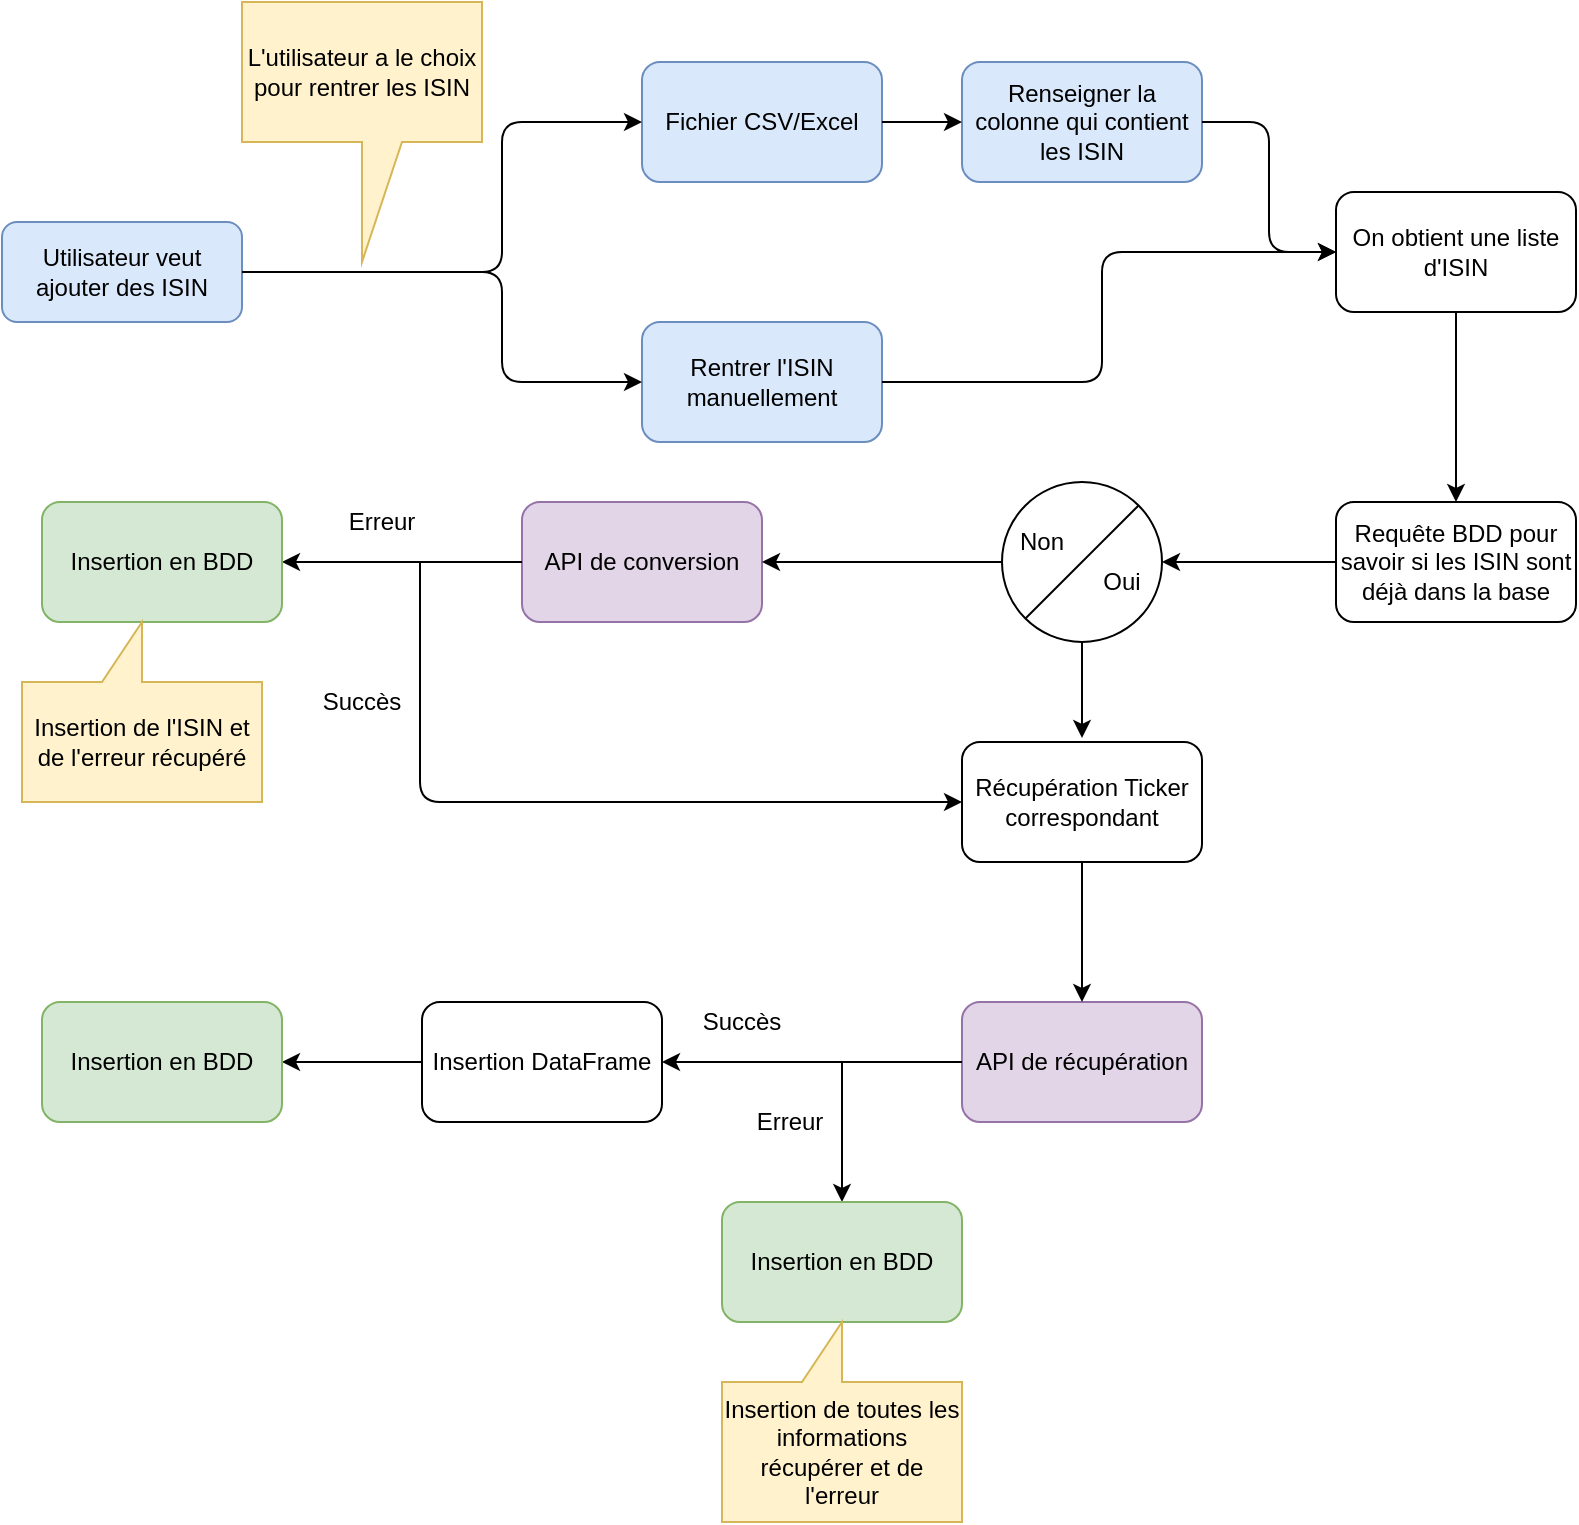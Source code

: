 <mxfile version="14.7.0" type="github">
  <diagram id="prtHgNgQTEPvFCAcTncT" name="Page-1">
    <mxGraphModel dx="1303" dy="782" grid="1" gridSize="10" guides="1" tooltips="1" connect="1" arrows="1" fold="1" page="1" pageScale="1" pageWidth="827" pageHeight="1169" math="0" shadow="0">
      <root>
        <mxCell id="0" />
        <mxCell id="1" parent="0" />
        <mxCell id="YVbUkWCJSeZDs-9zs_kf-1" value="Utilisateur veut ajouter des ISIN" style="rounded=1;whiteSpace=wrap;html=1;fillColor=#dae8fc;strokeColor=#6c8ebf;" vertex="1" parent="1">
          <mxGeometry x="40" y="110" width="120" height="50" as="geometry" />
        </mxCell>
        <mxCell id="YVbUkWCJSeZDs-9zs_kf-2" value="Fichier CSV/Excel" style="rounded=1;whiteSpace=wrap;html=1;fillColor=#dae8fc;strokeColor=#6c8ebf;" vertex="1" parent="1">
          <mxGeometry x="360" y="30" width="120" height="60" as="geometry" />
        </mxCell>
        <mxCell id="YVbUkWCJSeZDs-9zs_kf-3" value="Rentrer l&#39;ISIN manuellement" style="rounded=1;whiteSpace=wrap;html=1;fillColor=#dae8fc;strokeColor=#6c8ebf;" vertex="1" parent="1">
          <mxGeometry x="360" y="160" width="120" height="60" as="geometry" />
        </mxCell>
        <mxCell id="YVbUkWCJSeZDs-9zs_kf-5" value="" style="edgeStyle=elbowEdgeStyle;elbow=horizontal;endArrow=classic;html=1;exitX=1;exitY=0.5;exitDx=0;exitDy=0;entryX=0;entryY=0.5;entryDx=0;entryDy=0;" edge="1" parent="1" source="YVbUkWCJSeZDs-9zs_kf-1" target="YVbUkWCJSeZDs-9zs_kf-2">
          <mxGeometry width="50" height="50" relative="1" as="geometry">
            <mxPoint x="380" y="260" as="sourcePoint" />
            <mxPoint x="430" y="210" as="targetPoint" />
            <Array as="points">
              <mxPoint x="290" y="148" />
              <mxPoint x="290" y="80" />
            </Array>
          </mxGeometry>
        </mxCell>
        <mxCell id="YVbUkWCJSeZDs-9zs_kf-6" value="" style="edgeStyle=elbowEdgeStyle;elbow=horizontal;endArrow=classic;html=1;exitX=1;exitY=0.5;exitDx=0;exitDy=0;entryX=0;entryY=0.5;entryDx=0;entryDy=0;" edge="1" parent="1" source="YVbUkWCJSeZDs-9zs_kf-1" target="YVbUkWCJSeZDs-9zs_kf-3">
          <mxGeometry width="50" height="50" relative="1" as="geometry">
            <mxPoint x="380" y="260" as="sourcePoint" />
            <mxPoint x="430" y="210" as="targetPoint" />
            <Array as="points">
              <mxPoint x="290" y="170" />
            </Array>
          </mxGeometry>
        </mxCell>
        <mxCell id="YVbUkWCJSeZDs-9zs_kf-7" value="L&#39;utilisateur a le choix pour rentrer les ISIN" style="shape=callout;whiteSpace=wrap;html=1;perimeter=calloutPerimeter;size=60;position=0.5;fillColor=#fff2cc;strokeColor=#d6b656;" vertex="1" parent="1">
          <mxGeometry x="160" width="120" height="130" as="geometry" />
        </mxCell>
        <mxCell id="YVbUkWCJSeZDs-9zs_kf-8" value="On obtient une liste d&#39;ISIN" style="rounded=1;whiteSpace=wrap;html=1;" vertex="1" parent="1">
          <mxGeometry x="707" y="95" width="120" height="60" as="geometry" />
        </mxCell>
        <mxCell id="YVbUkWCJSeZDs-9zs_kf-9" value="Renseigner la colonne qui contient les ISIN" style="rounded=1;whiteSpace=wrap;html=1;fillColor=#dae8fc;strokeColor=#6c8ebf;" vertex="1" parent="1">
          <mxGeometry x="520" y="30" width="120" height="60" as="geometry" />
        </mxCell>
        <mxCell id="YVbUkWCJSeZDs-9zs_kf-11" value="" style="edgeStyle=segmentEdgeStyle;endArrow=classic;html=1;exitX=1;exitY=0.5;exitDx=0;exitDy=0;" edge="1" parent="1" source="YVbUkWCJSeZDs-9zs_kf-2">
          <mxGeometry width="50" height="50" relative="1" as="geometry">
            <mxPoint x="490" y="60" as="sourcePoint" />
            <mxPoint x="520" y="60" as="targetPoint" />
          </mxGeometry>
        </mxCell>
        <mxCell id="YVbUkWCJSeZDs-9zs_kf-12" value="" style="edgeStyle=elbowEdgeStyle;elbow=horizontal;endArrow=classic;html=1;entryX=0;entryY=0.5;entryDx=0;entryDy=0;exitX=1;exitY=0.5;exitDx=0;exitDy=0;" edge="1" parent="1" source="YVbUkWCJSeZDs-9zs_kf-3" target="YVbUkWCJSeZDs-9zs_kf-8">
          <mxGeometry width="50" height="50" relative="1" as="geometry">
            <mxPoint x="410" y="230" as="sourcePoint" />
            <mxPoint x="460" y="180" as="targetPoint" />
            <Array as="points">
              <mxPoint x="590" y="200" />
            </Array>
          </mxGeometry>
        </mxCell>
        <mxCell id="YVbUkWCJSeZDs-9zs_kf-13" value="" style="edgeStyle=elbowEdgeStyle;elbow=horizontal;endArrow=classic;html=1;exitX=1;exitY=0.5;exitDx=0;exitDy=0;entryX=0;entryY=0.5;entryDx=0;entryDy=0;" edge="1" parent="1" source="YVbUkWCJSeZDs-9zs_kf-9" target="YVbUkWCJSeZDs-9zs_kf-8">
          <mxGeometry width="50" height="50" relative="1" as="geometry">
            <mxPoint x="410" y="230" as="sourcePoint" />
            <mxPoint x="460" y="180" as="targetPoint" />
          </mxGeometry>
        </mxCell>
        <mxCell id="YVbUkWCJSeZDs-9zs_kf-16" value="Requête BDD pour savoir si les ISIN sont déjà dans la base" style="rounded=1;whiteSpace=wrap;html=1;" vertex="1" parent="1">
          <mxGeometry x="707" y="250" width="120" height="60" as="geometry" />
        </mxCell>
        <mxCell id="YVbUkWCJSeZDs-9zs_kf-17" value="" style="endArrow=classic;html=1;exitX=0.5;exitY=1;exitDx=0;exitDy=0;entryX=0.5;entryY=0;entryDx=0;entryDy=0;" edge="1" parent="1" source="YVbUkWCJSeZDs-9zs_kf-8" target="YVbUkWCJSeZDs-9zs_kf-16">
          <mxGeometry width="50" height="50" relative="1" as="geometry">
            <mxPoint x="410" y="210" as="sourcePoint" />
            <mxPoint x="460" y="160" as="targetPoint" />
          </mxGeometry>
        </mxCell>
        <mxCell id="YVbUkWCJSeZDs-9zs_kf-18" value="" style="shape=lineEllipse;perimeter=ellipsePerimeter;whiteSpace=wrap;html=1;backgroundOutline=1;rotation=-45;" vertex="1" parent="1">
          <mxGeometry x="540" y="240" width="80" height="80" as="geometry" />
        </mxCell>
        <mxCell id="YVbUkWCJSeZDs-9zs_kf-20" value="Non" style="text;html=1;strokeColor=none;fillColor=none;align=center;verticalAlign=middle;whiteSpace=wrap;rounded=0;" vertex="1" parent="1">
          <mxGeometry x="540" y="260" width="40" height="20" as="geometry" />
        </mxCell>
        <mxCell id="YVbUkWCJSeZDs-9zs_kf-21" value="Oui" style="text;html=1;align=center;verticalAlign=middle;whiteSpace=wrap;rounded=0;" vertex="1" parent="1">
          <mxGeometry x="580" y="280" width="40" height="20" as="geometry" />
        </mxCell>
        <mxCell id="YVbUkWCJSeZDs-9zs_kf-23" value="" style="endArrow=classic;html=1;exitX=0;exitY=0.5;exitDx=0;exitDy=0;entryX=1;entryY=1;entryDx=0;entryDy=0;" edge="1" parent="1" source="YVbUkWCJSeZDs-9zs_kf-16" target="YVbUkWCJSeZDs-9zs_kf-18">
          <mxGeometry width="50" height="50" relative="1" as="geometry">
            <mxPoint x="410" y="230" as="sourcePoint" />
            <mxPoint x="460" y="180" as="targetPoint" />
          </mxGeometry>
        </mxCell>
        <mxCell id="YVbUkWCJSeZDs-9zs_kf-24" value="Récupération Ticker correspondant" style="rounded=1;whiteSpace=wrap;html=1;" vertex="1" parent="1">
          <mxGeometry x="520" y="370" width="120" height="60" as="geometry" />
        </mxCell>
        <mxCell id="YVbUkWCJSeZDs-9zs_kf-25" value="" style="endArrow=classic;html=1;exitX=0;exitY=1;exitDx=0;exitDy=0;" edge="1" parent="1" source="YVbUkWCJSeZDs-9zs_kf-18">
          <mxGeometry width="50" height="50" relative="1" as="geometry">
            <mxPoint x="410" y="320" as="sourcePoint" />
            <mxPoint x="580" y="368" as="targetPoint" />
          </mxGeometry>
        </mxCell>
        <mxCell id="YVbUkWCJSeZDs-9zs_kf-26" value="API de conversion" style="rounded=1;whiteSpace=wrap;html=1;fillColor=#e1d5e7;strokeColor=#9673a6;" vertex="1" parent="1">
          <mxGeometry x="300" y="250" width="120" height="60" as="geometry" />
        </mxCell>
        <mxCell id="YVbUkWCJSeZDs-9zs_kf-27" value="" style="endArrow=classic;html=1;exitX=0;exitY=1;exitDx=0;exitDy=0;entryX=1;entryY=0.5;entryDx=0;entryDy=0;" edge="1" parent="1" source="YVbUkWCJSeZDs-9zs_kf-20" target="YVbUkWCJSeZDs-9zs_kf-26">
          <mxGeometry width="50" height="50" relative="1" as="geometry">
            <mxPoint x="410" y="320" as="sourcePoint" />
            <mxPoint x="460" y="270" as="targetPoint" />
          </mxGeometry>
        </mxCell>
        <mxCell id="YVbUkWCJSeZDs-9zs_kf-29" value="" style="edgeStyle=elbowEdgeStyle;elbow=horizontal;endArrow=classic;html=1;exitX=0;exitY=0.5;exitDx=0;exitDy=0;entryX=1;entryY=0.5;entryDx=0;entryDy=0;" edge="1" parent="1" source="YVbUkWCJSeZDs-9zs_kf-26" target="YVbUkWCJSeZDs-9zs_kf-31">
          <mxGeometry width="50" height="50" relative="1" as="geometry">
            <mxPoint x="310" y="260" as="sourcePoint" />
            <mxPoint x="130" y="240" as="targetPoint" />
            <Array as="points" />
          </mxGeometry>
        </mxCell>
        <mxCell id="YVbUkWCJSeZDs-9zs_kf-31" value="Insertion en BDD" style="rounded=1;whiteSpace=wrap;html=1;fillColor=#d5e8d4;strokeColor=#82b366;" vertex="1" parent="1">
          <mxGeometry x="60" y="250" width="120" height="60" as="geometry" />
        </mxCell>
        <mxCell id="YVbUkWCJSeZDs-9zs_kf-32" value="Erreur" style="text;html=1;strokeColor=none;fillColor=none;align=center;verticalAlign=middle;whiteSpace=wrap;rounded=0;" vertex="1" parent="1">
          <mxGeometry x="210" y="250" width="40" height="20" as="geometry" />
        </mxCell>
        <mxCell id="YVbUkWCJSeZDs-9zs_kf-33" value="" style="edgeStyle=elbowEdgeStyle;elbow=horizontal;endArrow=classic;html=1;entryX=0;entryY=0.5;entryDx=0;entryDy=0;" edge="1" parent="1" target="YVbUkWCJSeZDs-9zs_kf-24">
          <mxGeometry width="50" height="50" relative="1" as="geometry">
            <mxPoint x="249" y="280" as="sourcePoint" />
            <mxPoint x="249" y="370" as="targetPoint" />
            <Array as="points">
              <mxPoint x="249" y="400" />
              <mxPoint x="289" y="325" />
            </Array>
          </mxGeometry>
        </mxCell>
        <mxCell id="YVbUkWCJSeZDs-9zs_kf-35" value="Succès" style="text;html=1;strokeColor=none;fillColor=none;align=center;verticalAlign=middle;whiteSpace=wrap;rounded=0;" vertex="1" parent="1">
          <mxGeometry x="200" y="340" width="40" height="20" as="geometry" />
        </mxCell>
        <mxCell id="YVbUkWCJSeZDs-9zs_kf-36" value="API de récupération" style="rounded=1;whiteSpace=wrap;html=1;fillColor=#e1d5e7;strokeColor=#9673a6;" vertex="1" parent="1">
          <mxGeometry x="520" y="500" width="120" height="60" as="geometry" />
        </mxCell>
        <mxCell id="YVbUkWCJSeZDs-9zs_kf-37" value="" style="endArrow=classic;html=1;exitX=0.5;exitY=1;exitDx=0;exitDy=0;entryX=0.5;entryY=0;entryDx=0;entryDy=0;" edge="1" parent="1" source="YVbUkWCJSeZDs-9zs_kf-24" target="YVbUkWCJSeZDs-9zs_kf-36">
          <mxGeometry width="50" height="50" relative="1" as="geometry">
            <mxPoint x="340" y="390" as="sourcePoint" />
            <mxPoint x="390" y="340" as="targetPoint" />
          </mxGeometry>
        </mxCell>
        <mxCell id="YVbUkWCJSeZDs-9zs_kf-38" value="" style="endArrow=classic;html=1;exitX=0;exitY=0.5;exitDx=0;exitDy=0;" edge="1" parent="1" source="YVbUkWCJSeZDs-9zs_kf-36" target="YVbUkWCJSeZDs-9zs_kf-39">
          <mxGeometry width="50" height="50" relative="1" as="geometry">
            <mxPoint x="300" y="520" as="sourcePoint" />
            <mxPoint x="350" y="530" as="targetPoint" />
          </mxGeometry>
        </mxCell>
        <mxCell id="YVbUkWCJSeZDs-9zs_kf-39" value="Insertion DataFrame" style="rounded=1;whiteSpace=wrap;html=1;" vertex="1" parent="1">
          <mxGeometry x="250" y="500" width="120" height="60" as="geometry" />
        </mxCell>
        <mxCell id="YVbUkWCJSeZDs-9zs_kf-40" value="" style="endArrow=classic;html=1;exitX=0;exitY=0.5;exitDx=0;exitDy=0;" edge="1" parent="1" source="YVbUkWCJSeZDs-9zs_kf-39" target="YVbUkWCJSeZDs-9zs_kf-41">
          <mxGeometry width="50" height="50" relative="1" as="geometry">
            <mxPoint x="300" y="520" as="sourcePoint" />
            <mxPoint x="210" y="530" as="targetPoint" />
          </mxGeometry>
        </mxCell>
        <mxCell id="YVbUkWCJSeZDs-9zs_kf-41" value="Insertion en BDD" style="rounded=1;whiteSpace=wrap;html=1;fillColor=#d5e8d4;strokeColor=#82b366;" vertex="1" parent="1">
          <mxGeometry x="60" y="500" width="120" height="60" as="geometry" />
        </mxCell>
        <mxCell id="YVbUkWCJSeZDs-9zs_kf-42" value="Succès" style="text;html=1;strokeColor=none;fillColor=none;align=center;verticalAlign=middle;whiteSpace=wrap;rounded=0;" vertex="1" parent="1">
          <mxGeometry x="390" y="500" width="40" height="20" as="geometry" />
        </mxCell>
        <mxCell id="YVbUkWCJSeZDs-9zs_kf-43" value="" style="endArrow=classic;html=1;" edge="1" parent="1" target="YVbUkWCJSeZDs-9zs_kf-44">
          <mxGeometry width="50" height="50" relative="1" as="geometry">
            <mxPoint x="460" y="530" as="sourcePoint" />
            <mxPoint x="460" y="620" as="targetPoint" />
          </mxGeometry>
        </mxCell>
        <mxCell id="YVbUkWCJSeZDs-9zs_kf-44" value="Insertion en BDD" style="rounded=1;whiteSpace=wrap;html=1;fillColor=#d5e8d4;strokeColor=#82b366;" vertex="1" parent="1">
          <mxGeometry x="400" y="600" width="120" height="60" as="geometry" />
        </mxCell>
        <mxCell id="YVbUkWCJSeZDs-9zs_kf-45" value="Erreur" style="text;html=1;strokeColor=none;fillColor=none;align=center;verticalAlign=middle;whiteSpace=wrap;rounded=0;" vertex="1" parent="1">
          <mxGeometry x="414" y="550" width="40" height="20" as="geometry" />
        </mxCell>
        <mxCell id="YVbUkWCJSeZDs-9zs_kf-46" value="Insertion de l&#39;ISIN et de l&#39;erreur récupéré" style="shape=callout;whiteSpace=wrap;html=1;perimeter=calloutPerimeter;direction=west;fillColor=#fff2cc;strokeColor=#d6b656;" vertex="1" parent="1">
          <mxGeometry x="50" y="310" width="120" height="90" as="geometry" />
        </mxCell>
        <mxCell id="YVbUkWCJSeZDs-9zs_kf-47" value="Insertion de toutes les informations récupérer et de l&#39;erreur" style="shape=callout;whiteSpace=wrap;html=1;perimeter=calloutPerimeter;direction=west;fillColor=#fff2cc;strokeColor=#d6b656;" vertex="1" parent="1">
          <mxGeometry x="400" y="660" width="120" height="100" as="geometry" />
        </mxCell>
      </root>
    </mxGraphModel>
  </diagram>
</mxfile>

